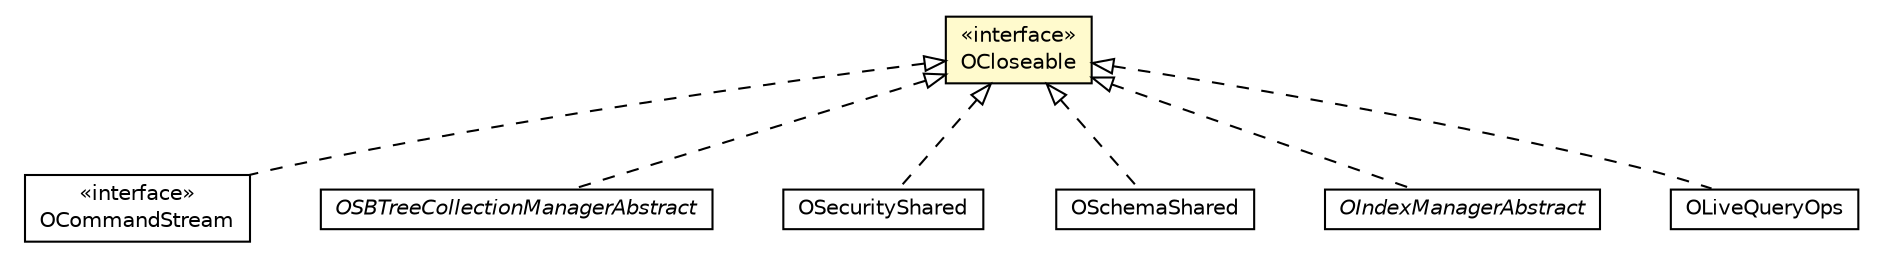 #!/usr/local/bin/dot
#
# Class diagram 
# Generated by UMLGraph version R5_6-24-gf6e263 (http://www.umlgraph.org/)
#

digraph G {
	edge [fontname="Helvetica",fontsize=10,labelfontname="Helvetica",labelfontsize=10];
	node [fontname="Helvetica",fontsize=10,shape=plaintext];
	nodesep=0.25;
	ranksep=0.5;
	// com.orientechnologies.common.concur.resource.OCloseable
	c896294 [label=<<table title="com.orientechnologies.common.concur.resource.OCloseable" border="0" cellborder="1" cellspacing="0" cellpadding="2" port="p" bgcolor="lemonChiffon" href="./OCloseable.html">
		<tr><td><table border="0" cellspacing="0" cellpadding="1">
<tr><td align="center" balign="center"> &#171;interface&#187; </td></tr>
<tr><td align="center" balign="center"> OCloseable </td></tr>
		</table></td></tr>
		</table>>, URL="./OCloseable.html", fontname="Helvetica", fontcolor="black", fontsize=10.0];
	// com.orientechnologies.common.console.OCommandStream
	c896374 [label=<<table title="com.orientechnologies.common.console.OCommandStream" border="0" cellborder="1" cellspacing="0" cellpadding="2" port="p" href="../../console/OCommandStream.html">
		<tr><td><table border="0" cellspacing="0" cellpadding="1">
<tr><td align="center" balign="center"> &#171;interface&#187; </td></tr>
<tr><td align="center" balign="center"> OCommandStream </td></tr>
		</table></td></tr>
		</table>>, URL="../../console/OCommandStream.html", fontname="Helvetica", fontcolor="black", fontsize=10.0];
	// com.orientechnologies.orient.core.db.record.ridbag.sbtree.OSBTreeCollectionManagerAbstract
	c896507 [label=<<table title="com.orientechnologies.orient.core.db.record.ridbag.sbtree.OSBTreeCollectionManagerAbstract" border="0" cellborder="1" cellspacing="0" cellpadding="2" port="p" href="../../../orient/core/db/record/ridbag/sbtree/OSBTreeCollectionManagerAbstract.html">
		<tr><td><table border="0" cellspacing="0" cellpadding="1">
<tr><td align="center" balign="center"><font face="Helvetica-Oblique"> OSBTreeCollectionManagerAbstract </font></td></tr>
		</table></td></tr>
		</table>>, URL="../../../orient/core/db/record/ridbag/sbtree/OSBTreeCollectionManagerAbstract.html", fontname="Helvetica", fontcolor="black", fontsize=10.0];
	// com.orientechnologies.orient.core.metadata.security.OSecurityShared
	c896622 [label=<<table title="com.orientechnologies.orient.core.metadata.security.OSecurityShared" border="0" cellborder="1" cellspacing="0" cellpadding="2" port="p" href="../../../orient/core/metadata/security/OSecurityShared.html">
		<tr><td><table border="0" cellspacing="0" cellpadding="1">
<tr><td align="center" balign="center"> OSecurityShared </td></tr>
		</table></td></tr>
		</table>>, URL="../../../orient/core/metadata/security/OSecurityShared.html", fontname="Helvetica", fontcolor="black", fontsize=10.0];
	// com.orientechnologies.orient.core.metadata.schema.OSchemaShared
	c896660 [label=<<table title="com.orientechnologies.orient.core.metadata.schema.OSchemaShared" border="0" cellborder="1" cellspacing="0" cellpadding="2" port="p" href="../../../orient/core/metadata/schema/OSchemaShared.html">
		<tr><td><table border="0" cellspacing="0" cellpadding="1">
<tr><td align="center" balign="center"> OSchemaShared </td></tr>
		</table></td></tr>
		</table>>, URL="../../../orient/core/metadata/schema/OSchemaShared.html", fontname="Helvetica", fontcolor="black", fontsize=10.0];
	// com.orientechnologies.orient.core.index.OIndexManagerAbstract
	c897580 [label=<<table title="com.orientechnologies.orient.core.index.OIndexManagerAbstract" border="0" cellborder="1" cellspacing="0" cellpadding="2" port="p" href="../../../orient/core/index/OIndexManagerAbstract.html">
		<tr><td><table border="0" cellspacing="0" cellpadding="1">
<tr><td align="center" balign="center"><font face="Helvetica-Oblique"> OIndexManagerAbstract </font></td></tr>
		</table></td></tr>
		</table>>, URL="../../../orient/core/index/OIndexManagerAbstract.html", fontname="Helvetica", fontcolor="black", fontsize=10.0];
	// com.orientechnologies.orient.core.query.live.OLiveQueryHook.OLiveQueryOps
	c897649 [label=<<table title="com.orientechnologies.orient.core.query.live.OLiveQueryHook.OLiveQueryOps" border="0" cellborder="1" cellspacing="0" cellpadding="2" port="p" href="../../../orient/core/query/live/OLiveQueryHook.OLiveQueryOps.html">
		<tr><td><table border="0" cellspacing="0" cellpadding="1">
<tr><td align="center" balign="center"> OLiveQueryOps </td></tr>
		</table></td></tr>
		</table>>, URL="../../../orient/core/query/live/OLiveQueryHook.OLiveQueryOps.html", fontname="Helvetica", fontcolor="black", fontsize=10.0];
	//com.orientechnologies.common.console.OCommandStream implements com.orientechnologies.common.concur.resource.OCloseable
	c896294:p -> c896374:p [dir=back,arrowtail=empty,style=dashed];
	//com.orientechnologies.orient.core.db.record.ridbag.sbtree.OSBTreeCollectionManagerAbstract implements com.orientechnologies.common.concur.resource.OCloseable
	c896294:p -> c896507:p [dir=back,arrowtail=empty,style=dashed];
	//com.orientechnologies.orient.core.metadata.security.OSecurityShared implements com.orientechnologies.common.concur.resource.OCloseable
	c896294:p -> c896622:p [dir=back,arrowtail=empty,style=dashed];
	//com.orientechnologies.orient.core.metadata.schema.OSchemaShared implements com.orientechnologies.common.concur.resource.OCloseable
	c896294:p -> c896660:p [dir=back,arrowtail=empty,style=dashed];
	//com.orientechnologies.orient.core.index.OIndexManagerAbstract implements com.orientechnologies.common.concur.resource.OCloseable
	c896294:p -> c897580:p [dir=back,arrowtail=empty,style=dashed];
	//com.orientechnologies.orient.core.query.live.OLiveQueryHook.OLiveQueryOps implements com.orientechnologies.common.concur.resource.OCloseable
	c896294:p -> c897649:p [dir=back,arrowtail=empty,style=dashed];
}

